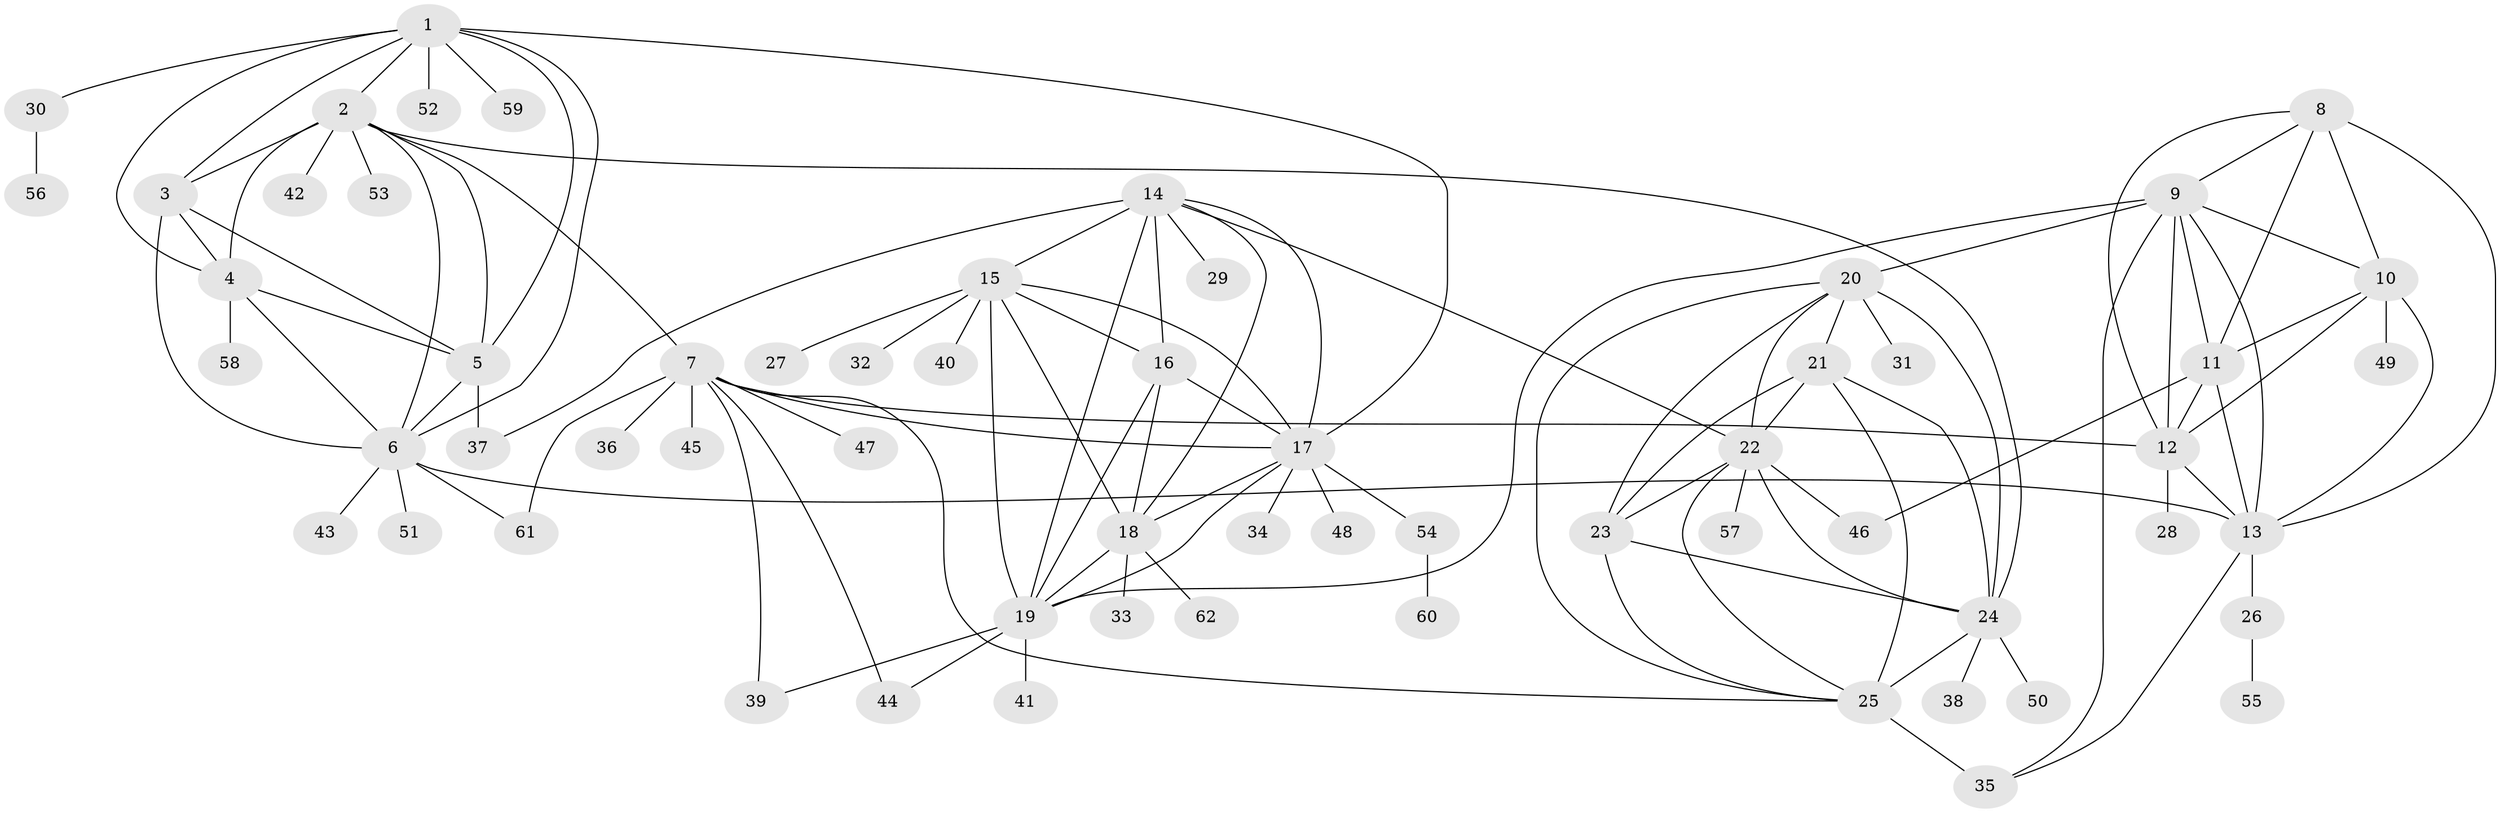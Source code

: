 // original degree distribution, {10: 0.056910569105691054, 6: 0.056910569105691054, 7: 0.016260162601626018, 9: 0.06504065040650407, 11: 0.016260162601626018, 14: 0.008130081300813009, 5: 0.008130081300813009, 8: 0.016260162601626018, 3: 0.024390243902439025, 1: 0.6016260162601627, 2: 0.13008130081300814}
// Generated by graph-tools (version 1.1) at 2025/37/03/09/25 02:37:15]
// undirected, 62 vertices, 114 edges
graph export_dot {
graph [start="1"]
  node [color=gray90,style=filled];
  1;
  2;
  3;
  4;
  5;
  6;
  7;
  8;
  9;
  10;
  11;
  12;
  13;
  14;
  15;
  16;
  17;
  18;
  19;
  20;
  21;
  22;
  23;
  24;
  25;
  26;
  27;
  28;
  29;
  30;
  31;
  32;
  33;
  34;
  35;
  36;
  37;
  38;
  39;
  40;
  41;
  42;
  43;
  44;
  45;
  46;
  47;
  48;
  49;
  50;
  51;
  52;
  53;
  54;
  55;
  56;
  57;
  58;
  59;
  60;
  61;
  62;
  1 -- 2 [weight=1.0];
  1 -- 3 [weight=1.0];
  1 -- 4 [weight=1.0];
  1 -- 5 [weight=1.0];
  1 -- 6 [weight=1.0];
  1 -- 17 [weight=1.0];
  1 -- 30 [weight=1.0];
  1 -- 52 [weight=1.0];
  1 -- 59 [weight=1.0];
  2 -- 3 [weight=1.0];
  2 -- 4 [weight=1.0];
  2 -- 5 [weight=1.0];
  2 -- 6 [weight=1.0];
  2 -- 7 [weight=1.0];
  2 -- 24 [weight=1.0];
  2 -- 42 [weight=1.0];
  2 -- 53 [weight=1.0];
  3 -- 4 [weight=1.0];
  3 -- 5 [weight=1.0];
  3 -- 6 [weight=1.0];
  4 -- 5 [weight=1.0];
  4 -- 6 [weight=1.0];
  4 -- 58 [weight=1.0];
  5 -- 6 [weight=1.0];
  5 -- 37 [weight=4.0];
  6 -- 13 [weight=1.0];
  6 -- 43 [weight=1.0];
  6 -- 51 [weight=1.0];
  6 -- 61 [weight=1.0];
  7 -- 12 [weight=1.0];
  7 -- 17 [weight=1.0];
  7 -- 25 [weight=1.0];
  7 -- 36 [weight=1.0];
  7 -- 39 [weight=3.0];
  7 -- 44 [weight=1.0];
  7 -- 45 [weight=1.0];
  7 -- 47 [weight=1.0];
  7 -- 61 [weight=1.0];
  8 -- 9 [weight=1.0];
  8 -- 10 [weight=1.0];
  8 -- 11 [weight=1.0];
  8 -- 12 [weight=1.0];
  8 -- 13 [weight=1.0];
  9 -- 10 [weight=1.0];
  9 -- 11 [weight=1.0];
  9 -- 12 [weight=1.0];
  9 -- 13 [weight=1.0];
  9 -- 19 [weight=1.0];
  9 -- 20 [weight=1.0];
  9 -- 35 [weight=1.0];
  10 -- 11 [weight=1.0];
  10 -- 12 [weight=1.0];
  10 -- 13 [weight=1.0];
  10 -- 49 [weight=3.0];
  11 -- 12 [weight=1.0];
  11 -- 13 [weight=1.0];
  11 -- 46 [weight=4.0];
  12 -- 13 [weight=1.0];
  12 -- 28 [weight=4.0];
  13 -- 26 [weight=1.0];
  13 -- 35 [weight=1.0];
  14 -- 15 [weight=1.0];
  14 -- 16 [weight=6.0];
  14 -- 17 [weight=1.0];
  14 -- 18 [weight=1.0];
  14 -- 19 [weight=1.0];
  14 -- 22 [weight=1.0];
  14 -- 29 [weight=1.0];
  14 -- 37 [weight=1.0];
  15 -- 16 [weight=1.0];
  15 -- 17 [weight=1.0];
  15 -- 18 [weight=1.0];
  15 -- 19 [weight=1.0];
  15 -- 27 [weight=1.0];
  15 -- 32 [weight=1.0];
  15 -- 40 [weight=1.0];
  16 -- 17 [weight=1.0];
  16 -- 18 [weight=1.0];
  16 -- 19 [weight=1.0];
  17 -- 18 [weight=1.0];
  17 -- 19 [weight=1.0];
  17 -- 34 [weight=1.0];
  17 -- 48 [weight=1.0];
  17 -- 54 [weight=1.0];
  18 -- 19 [weight=1.0];
  18 -- 33 [weight=1.0];
  18 -- 62 [weight=1.0];
  19 -- 39 [weight=1.0];
  19 -- 41 [weight=1.0];
  19 -- 44 [weight=1.0];
  20 -- 21 [weight=1.0];
  20 -- 22 [weight=1.0];
  20 -- 23 [weight=1.0];
  20 -- 24 [weight=1.0];
  20 -- 25 [weight=1.0];
  20 -- 31 [weight=2.0];
  21 -- 22 [weight=1.0];
  21 -- 23 [weight=1.0];
  21 -- 24 [weight=1.0];
  21 -- 25 [weight=2.0];
  22 -- 23 [weight=1.0];
  22 -- 24 [weight=1.0];
  22 -- 25 [weight=1.0];
  22 -- 46 [weight=1.0];
  22 -- 57 [weight=1.0];
  23 -- 24 [weight=1.0];
  23 -- 25 [weight=1.0];
  24 -- 25 [weight=1.0];
  24 -- 38 [weight=1.0];
  24 -- 50 [weight=1.0];
  25 -- 35 [weight=2.0];
  26 -- 55 [weight=1.0];
  30 -- 56 [weight=1.0];
  54 -- 60 [weight=1.0];
}
